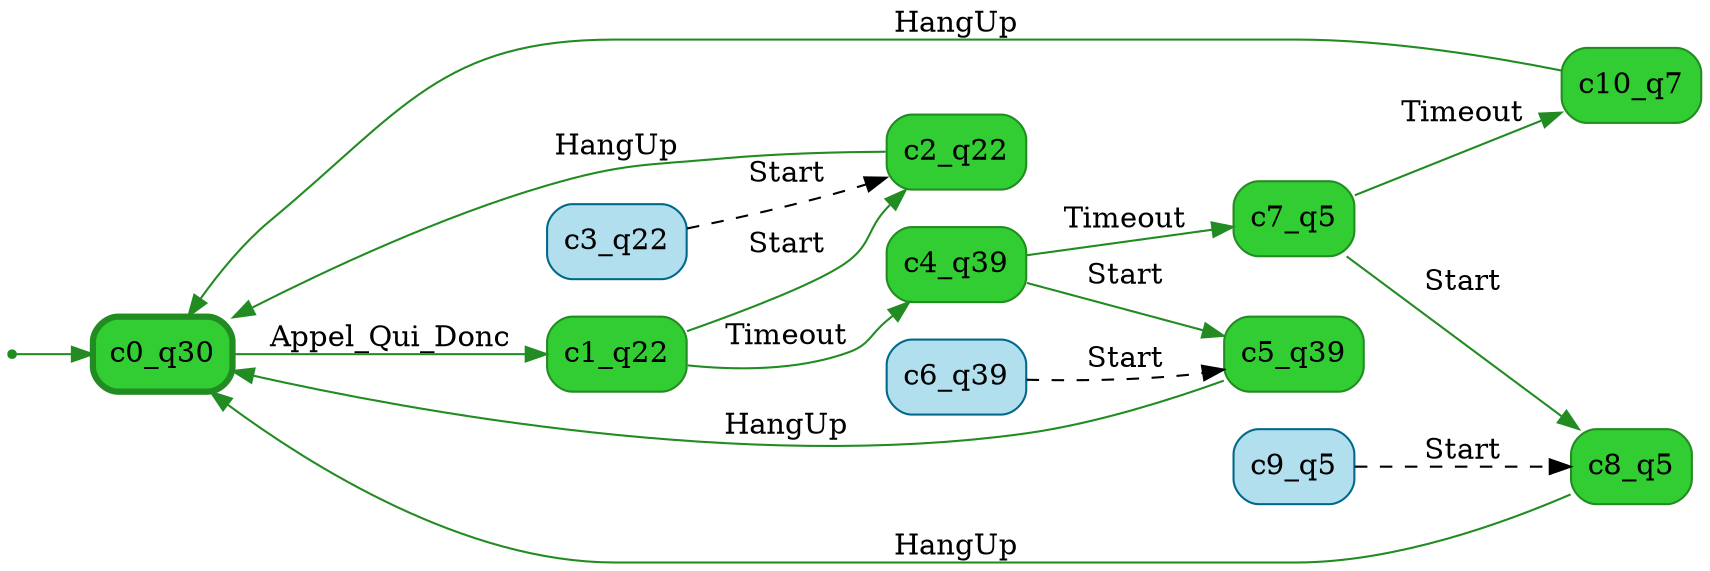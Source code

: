 digraph g {

	rankdir="LR"

	__invisible__[shape="point", color="forestgreen"]
	c0_q30[label="c0_q30", shape="box", style="rounded, filled", color="forestgreen", fillcolor="limegreen", penwidth=3] // Initial
	c1_q22[label="c1_q22", shape="box", style="rounded, filled", color="forestgreen", fillcolor="limegreen"]
	c2_q22[label="c2_q22", shape="box", style="rounded, filled", color="forestgreen", fillcolor="limegreen"]
	c4_q39[label="c4_q39", shape="box", style="rounded, filled", color="forestgreen", fillcolor="limegreen"]
	c5_q39[label="c5_q39", shape="box", style="rounded, filled", color="forestgreen", fillcolor="limegreen"]
	c7_q5[label="c7_q5", shape="box", style="rounded, filled", color="forestgreen", fillcolor="limegreen"]
	c8_q5[label="c8_q5", shape="box", style="rounded, filled", color="forestgreen", fillcolor="limegreen"]
	c10_q7[label="c10_q7", shape="box", style="rounded, filled", color="forestgreen", fillcolor="limegreen"]
	c3_q22[label="c3_q22", shape="box", style="rounded, filled", color="deepskyblue4", fillcolor="lightblue2"]
	c6_q39[label="c6_q39", shape="box", style="rounded, filled", color="deepskyblue4", fillcolor="lightblue2"]
	c9_q5[label="c9_q5", shape="box", style="rounded, filled", color="deepskyblue4", fillcolor="lightblue2"]

	__invisible__ -> c0_q30[color="forestgreen"]
	c0_q30 -> c1_q22[label="Appel_Qui_Donc", color="forestgreen"]
	c1_q22 -> c2_q22[label="Start", color="forestgreen"]
	c2_q22 -> c0_q30[label="HangUp", color="forestgreen"]
	c1_q22 -> c4_q39[label="Timeout", color="forestgreen"]
	c4_q39 -> c5_q39[label="Start", color="forestgreen"]
	c5_q39 -> c0_q30[label="HangUp", color="forestgreen"]
	c4_q39 -> c7_q5[label="Timeout", color="forestgreen"]
	c7_q5 -> c8_q5[label="Start", color="forestgreen"]
	c8_q5 -> c0_q30[label="HangUp", color="forestgreen"]
	c7_q5 -> c10_q7[label="Timeout", color="forestgreen"]
	c10_q7 -> c0_q30[label="HangUp", color="forestgreen"]
	c3_q22 -> c2_q22[label="Start", color="black", style="dashed"]
	c6_q39 -> c5_q39[label="Start", color="black", style="dashed"]
	c9_q5 -> c8_q5[label="Start", color="black", style="dashed"]

}
